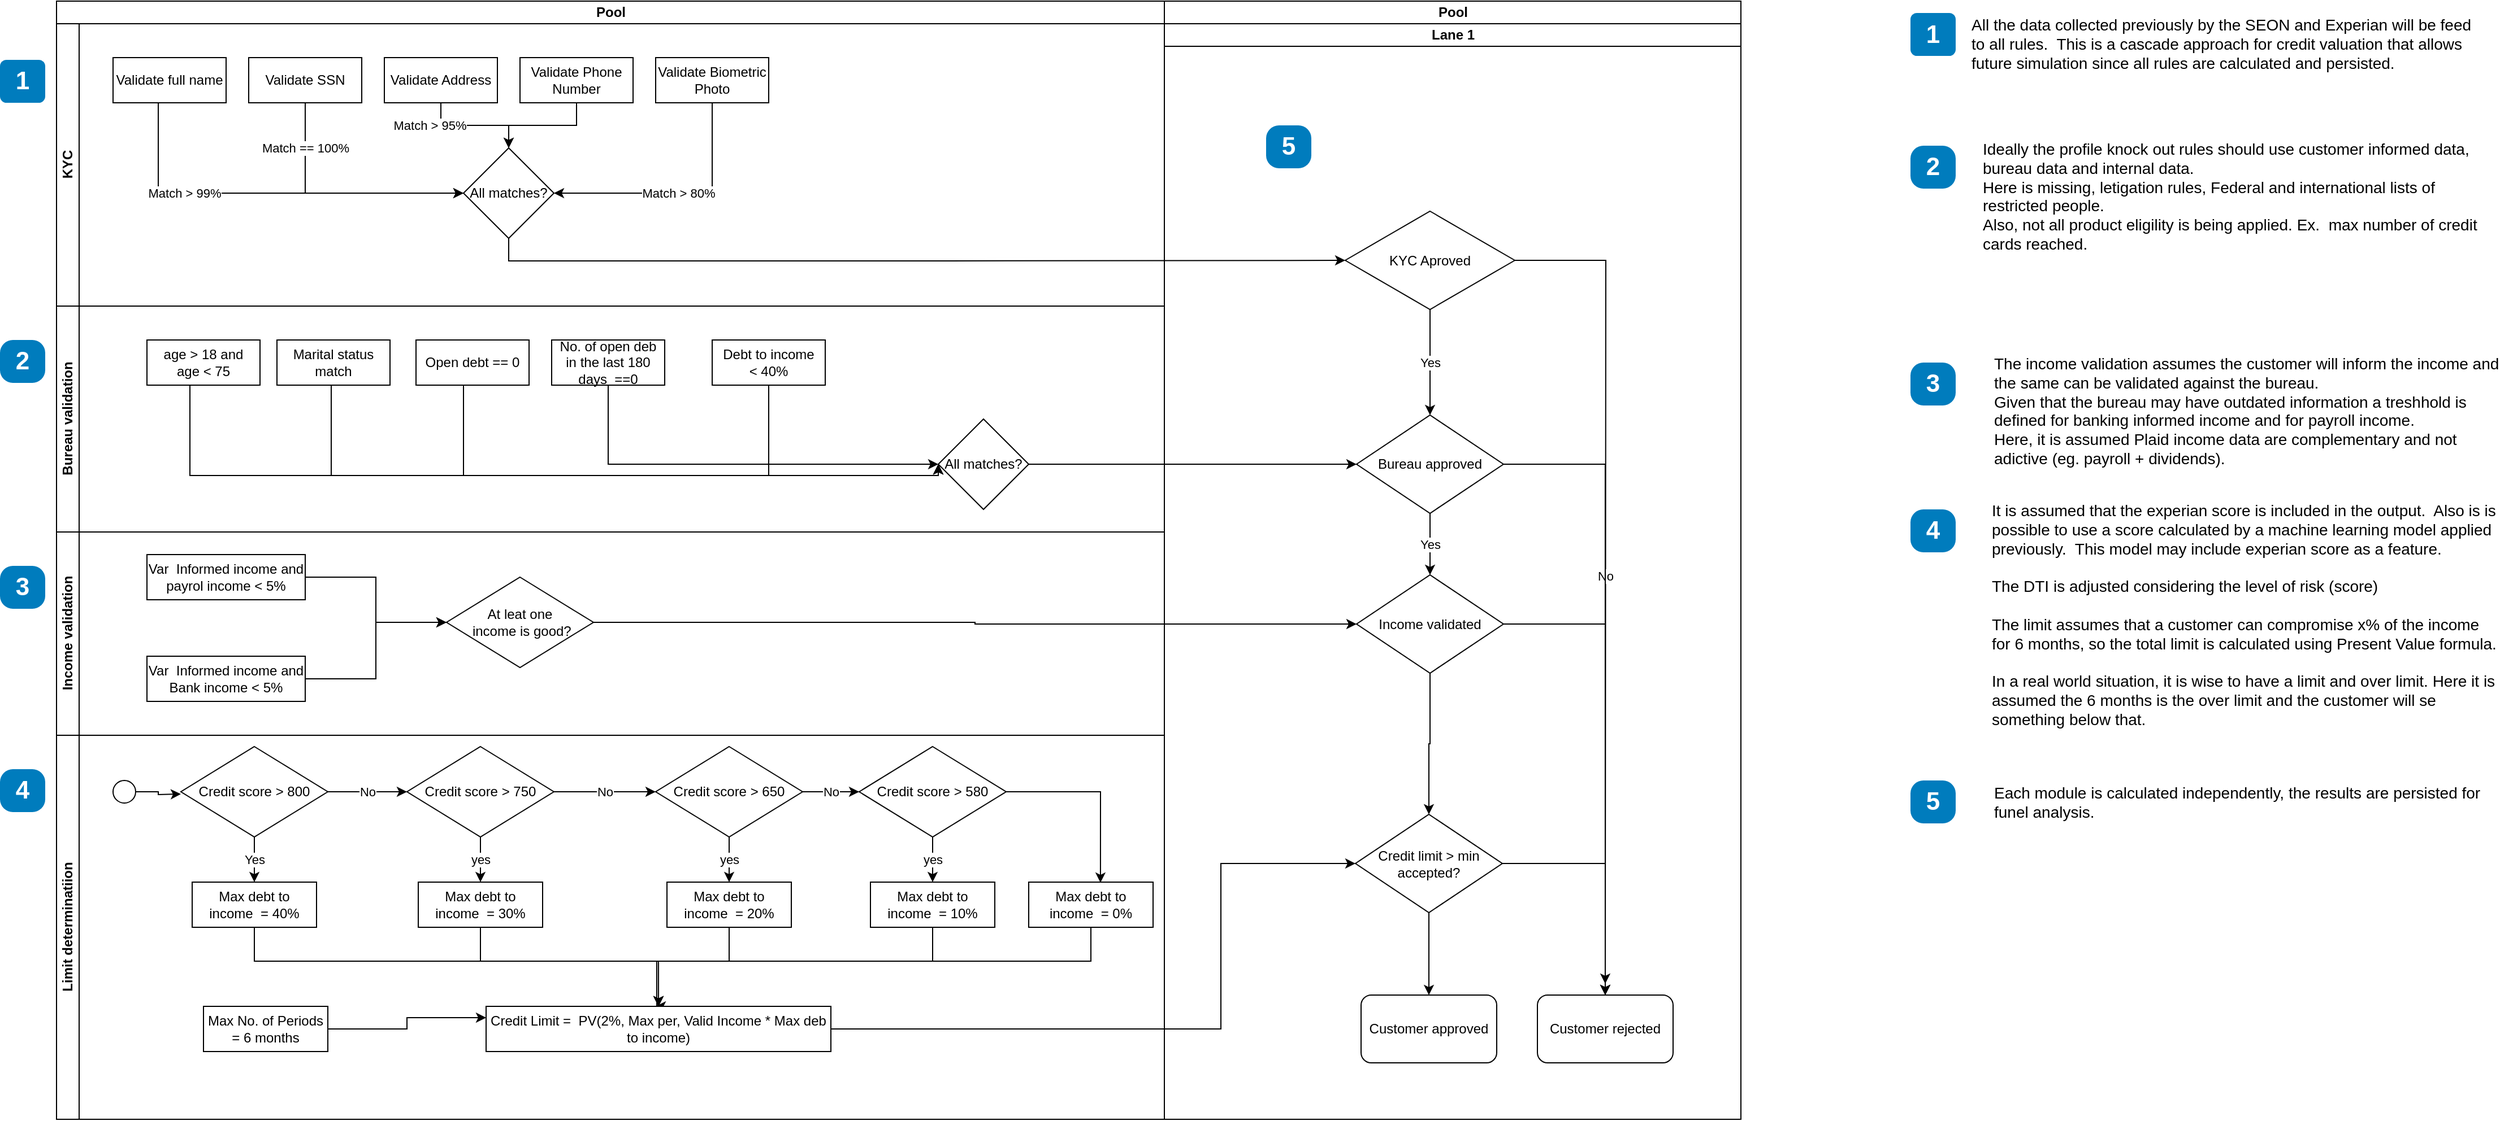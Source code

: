 <mxfile version="26.0.2">
  <diagram name="Page-1" id="2a216829-ef6e-dabb-86c1-c78162f3ba2b">
    <mxGraphModel dx="855" dy="1583" grid="1" gridSize="10" guides="1" tooltips="1" connect="1" arrows="1" fold="1" page="1" pageScale="1" pageWidth="850" pageHeight="1100" background="none" math="0" shadow="0">
      <root>
        <mxCell id="0" />
        <mxCell id="1" parent="0" />
        <mxCell id="CBSUOpEDE2gZINihwlHU-5" value="Pool" style="swimlane;childLayout=stackLayout;resizeParent=1;resizeParentMax=0;horizontal=1;startSize=20;horizontalStack=0;html=1;" vertex="1" parent="1">
          <mxGeometry x="80" y="-780" width="980" height="990" as="geometry" />
        </mxCell>
        <mxCell id="CBSUOpEDE2gZINihwlHU-6" value="KYC" style="swimlane;startSize=20;horizontal=0;html=1;" vertex="1" parent="CBSUOpEDE2gZINihwlHU-5">
          <mxGeometry y="20" width="980" height="250" as="geometry" />
        </mxCell>
        <mxCell id="CBSUOpEDE2gZINihwlHU-14" value="Match == 100%" style="edgeStyle=orthogonalEdgeStyle;rounded=0;orthogonalLoop=1;jettySize=auto;html=1;entryX=0;entryY=0.5;entryDx=0;entryDy=0;" edge="1" parent="CBSUOpEDE2gZINihwlHU-6" source="CBSUOpEDE2gZINihwlHU-9" target="CBSUOpEDE2gZINihwlHU-13">
          <mxGeometry x="-0.636" relative="1" as="geometry">
            <Array as="points">
              <mxPoint x="220" y="150" />
            </Array>
            <mxPoint as="offset" />
          </mxGeometry>
        </mxCell>
        <mxCell id="CBSUOpEDE2gZINihwlHU-9" value="Validate SSN" style="rounded=0;whiteSpace=wrap;html=1;" vertex="1" parent="CBSUOpEDE2gZINihwlHU-6">
          <mxGeometry x="170" y="30" width="100" height="40" as="geometry" />
        </mxCell>
        <mxCell id="CBSUOpEDE2gZINihwlHU-15" value="Match &amp;gt; 95%" style="edgeStyle=orthogonalEdgeStyle;rounded=0;orthogonalLoop=1;jettySize=auto;html=1;exitX=0.5;exitY=1;exitDx=0;exitDy=0;" edge="1" parent="CBSUOpEDE2gZINihwlHU-6" source="CBSUOpEDE2gZINihwlHU-10" target="CBSUOpEDE2gZINihwlHU-13">
          <mxGeometry x="-0.6" y="-10" relative="1" as="geometry">
            <mxPoint x="-10" y="-10" as="offset" />
          </mxGeometry>
        </mxCell>
        <mxCell id="CBSUOpEDE2gZINihwlHU-10" value="Validate Address" style="rounded=0;whiteSpace=wrap;html=1;" vertex="1" parent="CBSUOpEDE2gZINihwlHU-6">
          <mxGeometry x="290" y="30" width="100" height="40" as="geometry" />
        </mxCell>
        <mxCell id="CBSUOpEDE2gZINihwlHU-16" style="edgeStyle=orthogonalEdgeStyle;rounded=0;orthogonalLoop=1;jettySize=auto;html=1;entryX=0.5;entryY=0;entryDx=0;entryDy=0;exitX=0.5;exitY=1;exitDx=0;exitDy=0;" edge="1" parent="CBSUOpEDE2gZINihwlHU-6" source="CBSUOpEDE2gZINihwlHU-11" target="CBSUOpEDE2gZINihwlHU-13">
          <mxGeometry relative="1" as="geometry" />
        </mxCell>
        <mxCell id="CBSUOpEDE2gZINihwlHU-11" value="Validate Phone Number" style="rounded=0;whiteSpace=wrap;html=1;" vertex="1" parent="CBSUOpEDE2gZINihwlHU-6">
          <mxGeometry x="410" y="30" width="100" height="40" as="geometry" />
        </mxCell>
        <mxCell id="CBSUOpEDE2gZINihwlHU-17" value="Match &amp;gt; 80%" style="edgeStyle=orthogonalEdgeStyle;rounded=0;orthogonalLoop=1;jettySize=auto;html=1;entryX=1;entryY=0.5;entryDx=0;entryDy=0;exitX=0.5;exitY=1;exitDx=0;exitDy=0;" edge="1" parent="CBSUOpEDE2gZINihwlHU-6" source="CBSUOpEDE2gZINihwlHU-12" target="CBSUOpEDE2gZINihwlHU-13">
          <mxGeometry relative="1" as="geometry" />
        </mxCell>
        <mxCell id="CBSUOpEDE2gZINihwlHU-12" value="Validate Biometric&lt;br&gt;Photo" style="rounded=0;whiteSpace=wrap;html=1;" vertex="1" parent="CBSUOpEDE2gZINihwlHU-6">
          <mxGeometry x="530" y="30" width="100" height="40" as="geometry" />
        </mxCell>
        <mxCell id="CBSUOpEDE2gZINihwlHU-13" value="All matches?" style="rhombus;whiteSpace=wrap;html=1;" vertex="1" parent="CBSUOpEDE2gZINihwlHU-6">
          <mxGeometry x="360" y="110" width="80" height="80" as="geometry" />
        </mxCell>
        <mxCell id="CBSUOpEDE2gZINihwlHU-19" value="Match &amp;gt;&amp;nbsp;&lt;span style=&quot;background-color: light-dark(#ffffff, var(--ge-dark-color, #121212)); color: light-dark(rgb(0, 0, 0), rgb(255, 255, 255));&quot;&gt;99%&lt;/span&gt;" style="edgeStyle=orthogonalEdgeStyle;rounded=0;orthogonalLoop=1;jettySize=auto;html=1;entryX=0;entryY=0.5;entryDx=0;entryDy=0;" edge="1" parent="CBSUOpEDE2gZINihwlHU-6" source="CBSUOpEDE2gZINihwlHU-18" target="CBSUOpEDE2gZINihwlHU-13">
          <mxGeometry x="-0.412" relative="1" as="geometry">
            <Array as="points">
              <mxPoint x="90" y="150" />
            </Array>
            <mxPoint as="offset" />
          </mxGeometry>
        </mxCell>
        <mxCell id="CBSUOpEDE2gZINihwlHU-18" value="Validate full name" style="rounded=0;whiteSpace=wrap;html=1;" vertex="1" parent="CBSUOpEDE2gZINihwlHU-6">
          <mxGeometry x="50" y="30" width="100" height="40" as="geometry" />
        </mxCell>
        <mxCell id="CBSUOpEDE2gZINihwlHU-7" value="Bureau validation" style="swimlane;startSize=20;horizontal=0;html=1;" vertex="1" parent="CBSUOpEDE2gZINihwlHU-5">
          <mxGeometry y="270" width="980" height="200" as="geometry" />
        </mxCell>
        <mxCell id="CBSUOpEDE2gZINihwlHU-31" style="edgeStyle=orthogonalEdgeStyle;rounded=0;orthogonalLoop=1;jettySize=auto;html=1;entryX=0;entryY=0.5;entryDx=0;entryDy=0;" edge="1" parent="CBSUOpEDE2gZINihwlHU-7" source="CBSUOpEDE2gZINihwlHU-21" target="CBSUOpEDE2gZINihwlHU-28">
          <mxGeometry relative="1" as="geometry">
            <Array as="points">
              <mxPoint x="243" y="150" />
            </Array>
          </mxGeometry>
        </mxCell>
        <mxCell id="CBSUOpEDE2gZINihwlHU-21" value="Marital status match" style="rounded=0;whiteSpace=wrap;html=1;" vertex="1" parent="CBSUOpEDE2gZINihwlHU-7">
          <mxGeometry x="195" y="30" width="100" height="40" as="geometry" />
        </mxCell>
        <mxCell id="CBSUOpEDE2gZINihwlHU-32" style="edgeStyle=orthogonalEdgeStyle;rounded=0;orthogonalLoop=1;jettySize=auto;html=1;" edge="1" parent="CBSUOpEDE2gZINihwlHU-7" source="CBSUOpEDE2gZINihwlHU-23">
          <mxGeometry relative="1" as="geometry">
            <mxPoint x="780" y="140" as="targetPoint" />
            <Array as="points">
              <mxPoint x="360" y="150" />
              <mxPoint x="780" y="150" />
            </Array>
          </mxGeometry>
        </mxCell>
        <mxCell id="CBSUOpEDE2gZINihwlHU-23" value="Open debt == 0" style="rounded=0;whiteSpace=wrap;html=1;" vertex="1" parent="CBSUOpEDE2gZINihwlHU-7">
          <mxGeometry x="318" y="30" width="100" height="40" as="geometry" />
        </mxCell>
        <mxCell id="CBSUOpEDE2gZINihwlHU-24" style="edgeStyle=orthogonalEdgeStyle;rounded=0;orthogonalLoop=1;jettySize=auto;html=1;entryX=0;entryY=0.5;entryDx=0;entryDy=0;exitX=0.5;exitY=1;exitDx=0;exitDy=0;" edge="1" parent="CBSUOpEDE2gZINihwlHU-7" source="CBSUOpEDE2gZINihwlHU-25" target="CBSUOpEDE2gZINihwlHU-28">
          <mxGeometry relative="1" as="geometry" />
        </mxCell>
        <mxCell id="CBSUOpEDE2gZINihwlHU-25" value="No. of open deb in the last 180 days&amp;nbsp; ==0" style="rounded=0;whiteSpace=wrap;html=1;" vertex="1" parent="CBSUOpEDE2gZINihwlHU-7">
          <mxGeometry x="438" y="30" width="100" height="40" as="geometry" />
        </mxCell>
        <mxCell id="CBSUOpEDE2gZINihwlHU-33" style="edgeStyle=orthogonalEdgeStyle;rounded=0;orthogonalLoop=1;jettySize=auto;html=1;entryX=0;entryY=0.5;entryDx=0;entryDy=0;" edge="1" parent="CBSUOpEDE2gZINihwlHU-7" source="CBSUOpEDE2gZINihwlHU-27" target="CBSUOpEDE2gZINihwlHU-28">
          <mxGeometry relative="1" as="geometry">
            <Array as="points">
              <mxPoint x="630" y="150" />
              <mxPoint x="780" y="150" />
            </Array>
          </mxGeometry>
        </mxCell>
        <mxCell id="CBSUOpEDE2gZINihwlHU-27" value="Debt to income&lt;br&gt;&amp;lt; 40%" style="rounded=0;whiteSpace=wrap;html=1;" vertex="1" parent="CBSUOpEDE2gZINihwlHU-7">
          <mxGeometry x="580" y="30" width="100" height="40" as="geometry" />
        </mxCell>
        <mxCell id="CBSUOpEDE2gZINihwlHU-28" value="All matches?" style="rhombus;whiteSpace=wrap;html=1;" vertex="1" parent="CBSUOpEDE2gZINihwlHU-7">
          <mxGeometry x="780" y="100" width="80" height="80" as="geometry" />
        </mxCell>
        <mxCell id="CBSUOpEDE2gZINihwlHU-29" value="" style="edgeStyle=orthogonalEdgeStyle;rounded=0;orthogonalLoop=1;jettySize=auto;html=1;entryX=0;entryY=0.5;entryDx=0;entryDy=0;" edge="1" parent="CBSUOpEDE2gZINihwlHU-7" source="CBSUOpEDE2gZINihwlHU-30" target="CBSUOpEDE2gZINihwlHU-28">
          <mxGeometry x="-0.412" relative="1" as="geometry">
            <Array as="points">
              <mxPoint x="118" y="150" />
            </Array>
            <mxPoint as="offset" />
          </mxGeometry>
        </mxCell>
        <mxCell id="CBSUOpEDE2gZINihwlHU-30" value="age &amp;gt; 18 and&lt;div&gt;age &amp;lt; 75&lt;/div&gt;" style="rounded=0;whiteSpace=wrap;html=1;" vertex="1" parent="CBSUOpEDE2gZINihwlHU-7">
          <mxGeometry x="80" y="30" width="100" height="40" as="geometry" />
        </mxCell>
        <mxCell id="CBSUOpEDE2gZINihwlHU-8" value="Income validation" style="swimlane;startSize=20;horizontal=0;html=1;" vertex="1" parent="CBSUOpEDE2gZINihwlHU-5">
          <mxGeometry y="470" width="980" height="180" as="geometry" />
        </mxCell>
        <mxCell id="CBSUOpEDE2gZINihwlHU-51" style="edgeStyle=orthogonalEdgeStyle;rounded=0;orthogonalLoop=1;jettySize=auto;html=1;entryX=0;entryY=0.5;entryDx=0;entryDy=0;" edge="1" parent="CBSUOpEDE2gZINihwlHU-8" source="CBSUOpEDE2gZINihwlHU-48" target="CBSUOpEDE2gZINihwlHU-50">
          <mxGeometry relative="1" as="geometry" />
        </mxCell>
        <mxCell id="CBSUOpEDE2gZINihwlHU-48" value="Var&amp;nbsp; Informed income and payrol income &amp;lt; 5%" style="rounded=0;whiteSpace=wrap;html=1;" vertex="1" parent="CBSUOpEDE2gZINihwlHU-8">
          <mxGeometry x="80" y="20" width="140" height="40" as="geometry" />
        </mxCell>
        <mxCell id="CBSUOpEDE2gZINihwlHU-52" style="edgeStyle=orthogonalEdgeStyle;rounded=0;orthogonalLoop=1;jettySize=auto;html=1;entryX=0;entryY=0.5;entryDx=0;entryDy=0;" edge="1" parent="CBSUOpEDE2gZINihwlHU-8" source="CBSUOpEDE2gZINihwlHU-49" target="CBSUOpEDE2gZINihwlHU-50">
          <mxGeometry relative="1" as="geometry" />
        </mxCell>
        <mxCell id="CBSUOpEDE2gZINihwlHU-49" value="Var&amp;nbsp; Informed income and Bank income &amp;lt; 5%" style="rounded=0;whiteSpace=wrap;html=1;" vertex="1" parent="CBSUOpEDE2gZINihwlHU-8">
          <mxGeometry x="80" y="110" width="140" height="40" as="geometry" />
        </mxCell>
        <mxCell id="CBSUOpEDE2gZINihwlHU-50" value="At leat one&lt;br&gt;&amp;nbsp;income is good?" style="rhombus;whiteSpace=wrap;html=1;" vertex="1" parent="CBSUOpEDE2gZINihwlHU-8">
          <mxGeometry x="345" y="40" width="130" height="80" as="geometry" />
        </mxCell>
        <mxCell id="CBSUOpEDE2gZINihwlHU-54" value="Limit determinatiion" style="swimlane;startSize=20;horizontal=0;html=1;" vertex="1" parent="CBSUOpEDE2gZINihwlHU-5">
          <mxGeometry y="650" width="980" height="340" as="geometry" />
        </mxCell>
        <mxCell id="CBSUOpEDE2gZINihwlHU-55" style="edgeStyle=orthogonalEdgeStyle;rounded=0;orthogonalLoop=1;jettySize=auto;html=1;entryX=0.5;entryY=0;entryDx=0;entryDy=0;" edge="1" parent="CBSUOpEDE2gZINihwlHU-54" target="CBSUOpEDE2gZINihwlHU-59">
          <mxGeometry relative="1" as="geometry">
            <mxPoint x="220" y="40" as="sourcePoint" />
          </mxGeometry>
        </mxCell>
        <mxCell id="CBSUOpEDE2gZINihwlHU-60" value="" style="ellipse;whiteSpace=wrap;html=1;aspect=fixed;" vertex="1" parent="CBSUOpEDE2gZINihwlHU-54">
          <mxGeometry x="50" y="40" width="20" height="20" as="geometry" />
        </mxCell>
        <mxCell id="CBSUOpEDE2gZINihwlHU-65" value="Yes" style="edgeStyle=orthogonalEdgeStyle;rounded=0;orthogonalLoop=1;jettySize=auto;html=1;" edge="1" parent="CBSUOpEDE2gZINihwlHU-54" source="CBSUOpEDE2gZINihwlHU-62" target="CBSUOpEDE2gZINihwlHU-64">
          <mxGeometry relative="1" as="geometry" />
        </mxCell>
        <mxCell id="CBSUOpEDE2gZINihwlHU-67" value="No" style="edgeStyle=orthogonalEdgeStyle;rounded=0;orthogonalLoop=1;jettySize=auto;html=1;entryX=0;entryY=0.5;entryDx=0;entryDy=0;" edge="1" parent="CBSUOpEDE2gZINihwlHU-54" source="CBSUOpEDE2gZINihwlHU-62" target="CBSUOpEDE2gZINihwlHU-66">
          <mxGeometry relative="1" as="geometry" />
        </mxCell>
        <mxCell id="CBSUOpEDE2gZINihwlHU-62" value="Credit score &amp;gt; 800" style="rhombus;whiteSpace=wrap;html=1;" vertex="1" parent="CBSUOpEDE2gZINihwlHU-54">
          <mxGeometry x="110" y="10" width="130" height="80" as="geometry" />
        </mxCell>
        <mxCell id="CBSUOpEDE2gZINihwlHU-63" style="edgeStyle=orthogonalEdgeStyle;rounded=0;orthogonalLoop=1;jettySize=auto;html=1;" edge="1" parent="CBSUOpEDE2gZINihwlHU-54" source="CBSUOpEDE2gZINihwlHU-60">
          <mxGeometry relative="1" as="geometry">
            <mxPoint x="110" y="52" as="targetPoint" />
          </mxGeometry>
        </mxCell>
        <mxCell id="CBSUOpEDE2gZINihwlHU-104" style="edgeStyle=orthogonalEdgeStyle;rounded=0;orthogonalLoop=1;jettySize=auto;html=1;entryX=0.5;entryY=0;entryDx=0;entryDy=0;" edge="1" parent="CBSUOpEDE2gZINihwlHU-54" source="CBSUOpEDE2gZINihwlHU-64" target="CBSUOpEDE2gZINihwlHU-102">
          <mxGeometry relative="1" as="geometry">
            <Array as="points">
              <mxPoint x="175" y="200" />
              <mxPoint x="533" y="200" />
            </Array>
          </mxGeometry>
        </mxCell>
        <mxCell id="CBSUOpEDE2gZINihwlHU-64" value="Max debt to income&amp;nbsp; = 40%" style="rounded=0;whiteSpace=wrap;html=1;" vertex="1" parent="CBSUOpEDE2gZINihwlHU-54">
          <mxGeometry x="120" y="130" width="110" height="40" as="geometry" />
        </mxCell>
        <mxCell id="CBSUOpEDE2gZINihwlHU-69" value="yes" style="edgeStyle=orthogonalEdgeStyle;rounded=0;orthogonalLoop=1;jettySize=auto;html=1;entryX=0.5;entryY=0;entryDx=0;entryDy=0;" edge="1" parent="CBSUOpEDE2gZINihwlHU-54" source="CBSUOpEDE2gZINihwlHU-66" target="CBSUOpEDE2gZINihwlHU-68">
          <mxGeometry relative="1" as="geometry" />
        </mxCell>
        <mxCell id="CBSUOpEDE2gZINihwlHU-66" value="Credit score &amp;gt; 750" style="rhombus;whiteSpace=wrap;html=1;" vertex="1" parent="CBSUOpEDE2gZINihwlHU-54">
          <mxGeometry x="310" y="10" width="130" height="80" as="geometry" />
        </mxCell>
        <mxCell id="CBSUOpEDE2gZINihwlHU-105" style="edgeStyle=orthogonalEdgeStyle;rounded=0;orthogonalLoop=1;jettySize=auto;html=1;" edge="1" parent="CBSUOpEDE2gZINihwlHU-54" source="CBSUOpEDE2gZINihwlHU-68">
          <mxGeometry relative="1" as="geometry">
            <mxPoint x="530" y="240" as="targetPoint" />
            <Array as="points">
              <mxPoint x="375" y="200" />
              <mxPoint x="531" y="200" />
            </Array>
          </mxGeometry>
        </mxCell>
        <mxCell id="CBSUOpEDE2gZINihwlHU-68" value="Max debt to income&amp;nbsp; = 30%" style="rounded=0;whiteSpace=wrap;html=1;" vertex="1" parent="CBSUOpEDE2gZINihwlHU-54">
          <mxGeometry x="320" y="130" width="110" height="40" as="geometry" />
        </mxCell>
        <mxCell id="CBSUOpEDE2gZINihwlHU-70" value="No" style="edgeStyle=orthogonalEdgeStyle;rounded=0;orthogonalLoop=1;jettySize=auto;html=1;entryX=0;entryY=0.5;entryDx=0;entryDy=0;exitX=1;exitY=0.5;exitDx=0;exitDy=0;" edge="1" parent="CBSUOpEDE2gZINihwlHU-54" target="CBSUOpEDE2gZINihwlHU-72" source="CBSUOpEDE2gZINihwlHU-66">
          <mxGeometry relative="1" as="geometry">
            <mxPoint x="460" y="50" as="sourcePoint" />
          </mxGeometry>
        </mxCell>
        <mxCell id="CBSUOpEDE2gZINihwlHU-71" value="yes" style="edgeStyle=orthogonalEdgeStyle;rounded=0;orthogonalLoop=1;jettySize=auto;html=1;entryX=0.5;entryY=0;entryDx=0;entryDy=0;" edge="1" parent="CBSUOpEDE2gZINihwlHU-54" source="CBSUOpEDE2gZINihwlHU-72" target="CBSUOpEDE2gZINihwlHU-73">
          <mxGeometry relative="1" as="geometry" />
        </mxCell>
        <mxCell id="CBSUOpEDE2gZINihwlHU-72" value="Credit score &amp;gt; 650" style="rhombus;whiteSpace=wrap;html=1;" vertex="1" parent="CBSUOpEDE2gZINihwlHU-54">
          <mxGeometry x="530" y="10" width="130" height="80" as="geometry" />
        </mxCell>
        <mxCell id="CBSUOpEDE2gZINihwlHU-106" style="edgeStyle=orthogonalEdgeStyle;rounded=0;orthogonalLoop=1;jettySize=auto;html=1;entryX=0.5;entryY=0;entryDx=0;entryDy=0;" edge="1" parent="CBSUOpEDE2gZINihwlHU-54" source="CBSUOpEDE2gZINihwlHU-73" target="CBSUOpEDE2gZINihwlHU-102">
          <mxGeometry relative="1" as="geometry">
            <Array as="points">
              <mxPoint x="595" y="200" />
              <mxPoint x="533" y="200" />
            </Array>
          </mxGeometry>
        </mxCell>
        <mxCell id="CBSUOpEDE2gZINihwlHU-73" value="Max debt to income&amp;nbsp; = 20%" style="rounded=0;whiteSpace=wrap;html=1;" vertex="1" parent="CBSUOpEDE2gZINihwlHU-54">
          <mxGeometry x="540" y="130" width="110" height="40" as="geometry" />
        </mxCell>
        <mxCell id="CBSUOpEDE2gZINihwlHU-74" value="No" style="edgeStyle=orthogonalEdgeStyle;rounded=0;orthogonalLoop=1;jettySize=auto;html=1;entryX=0;entryY=0.5;entryDx=0;entryDy=0;exitX=1;exitY=0.5;exitDx=0;exitDy=0;" edge="1" parent="CBSUOpEDE2gZINihwlHU-54" target="CBSUOpEDE2gZINihwlHU-76" source="CBSUOpEDE2gZINihwlHU-72">
          <mxGeometry relative="1" as="geometry">
            <mxPoint x="650" y="60" as="sourcePoint" />
          </mxGeometry>
        </mxCell>
        <mxCell id="CBSUOpEDE2gZINihwlHU-75" value="yes" style="edgeStyle=orthogonalEdgeStyle;rounded=0;orthogonalLoop=1;jettySize=auto;html=1;entryX=0.5;entryY=0;entryDx=0;entryDy=0;" edge="1" parent="CBSUOpEDE2gZINihwlHU-54" source="CBSUOpEDE2gZINihwlHU-76" target="CBSUOpEDE2gZINihwlHU-77">
          <mxGeometry relative="1" as="geometry" />
        </mxCell>
        <mxCell id="CBSUOpEDE2gZINihwlHU-76" value="Credit score &amp;gt; 580" style="rhombus;whiteSpace=wrap;html=1;" vertex="1" parent="CBSUOpEDE2gZINihwlHU-54">
          <mxGeometry x="710" y="10" width="130" height="80" as="geometry" />
        </mxCell>
        <mxCell id="CBSUOpEDE2gZINihwlHU-107" style="edgeStyle=orthogonalEdgeStyle;rounded=0;orthogonalLoop=1;jettySize=auto;html=1;entryX=0.5;entryY=0;entryDx=0;entryDy=0;" edge="1" parent="CBSUOpEDE2gZINihwlHU-54" source="CBSUOpEDE2gZINihwlHU-77" target="CBSUOpEDE2gZINihwlHU-102">
          <mxGeometry relative="1" as="geometry">
            <Array as="points">
              <mxPoint x="775" y="200" />
              <mxPoint x="533" y="200" />
            </Array>
          </mxGeometry>
        </mxCell>
        <mxCell id="CBSUOpEDE2gZINihwlHU-77" value="Max debt to income&amp;nbsp; = 10%" style="rounded=0;whiteSpace=wrap;html=1;" vertex="1" parent="CBSUOpEDE2gZINihwlHU-54">
          <mxGeometry x="720" y="130" width="110" height="40" as="geometry" />
        </mxCell>
        <mxCell id="CBSUOpEDE2gZINihwlHU-108" style="edgeStyle=orthogonalEdgeStyle;rounded=0;orthogonalLoop=1;jettySize=auto;html=1;entryX=0.5;entryY=0;entryDx=0;entryDy=0;" edge="1" parent="CBSUOpEDE2gZINihwlHU-54" source="CBSUOpEDE2gZINihwlHU-78" target="CBSUOpEDE2gZINihwlHU-102">
          <mxGeometry relative="1" as="geometry">
            <Array as="points">
              <mxPoint x="915" y="200" />
              <mxPoint x="533" y="200" />
            </Array>
          </mxGeometry>
        </mxCell>
        <mxCell id="CBSUOpEDE2gZINihwlHU-78" value="Max debt to income&amp;nbsp; = 0%" style="rounded=0;whiteSpace=wrap;html=1;" vertex="1" parent="CBSUOpEDE2gZINihwlHU-54">
          <mxGeometry x="860" y="130" width="110" height="40" as="geometry" />
        </mxCell>
        <mxCell id="CBSUOpEDE2gZINihwlHU-80" style="edgeStyle=orthogonalEdgeStyle;rounded=0;orthogonalLoop=1;jettySize=auto;html=1;exitX=1;exitY=0.5;exitDx=0;exitDy=0;entryX=0.577;entryY=0.013;entryDx=0;entryDy=0;entryPerimeter=0;" edge="1" parent="CBSUOpEDE2gZINihwlHU-54" source="CBSUOpEDE2gZINihwlHU-76" target="CBSUOpEDE2gZINihwlHU-78">
          <mxGeometry relative="1" as="geometry" />
        </mxCell>
        <mxCell id="CBSUOpEDE2gZINihwlHU-102" value="Credit Limit =&amp;nbsp; PV(2%, Max per, Valid Income * Max deb to income)" style="rounded=0;whiteSpace=wrap;html=1;" vertex="1" parent="CBSUOpEDE2gZINihwlHU-54">
          <mxGeometry x="380" y="240" width="305" height="40" as="geometry" />
        </mxCell>
        <mxCell id="CBSUOpEDE2gZINihwlHU-110" style="edgeStyle=orthogonalEdgeStyle;rounded=0;orthogonalLoop=1;jettySize=auto;html=1;entryX=0;entryY=0.25;entryDx=0;entryDy=0;" edge="1" parent="CBSUOpEDE2gZINihwlHU-54" source="CBSUOpEDE2gZINihwlHU-109" target="CBSUOpEDE2gZINihwlHU-102">
          <mxGeometry relative="1" as="geometry" />
        </mxCell>
        <mxCell id="CBSUOpEDE2gZINihwlHU-109" value="Max No. of Periods = 6 months" style="rounded=0;whiteSpace=wrap;html=1;" vertex="1" parent="CBSUOpEDE2gZINihwlHU-54">
          <mxGeometry x="130" y="240" width="110" height="40" as="geometry" />
        </mxCell>
        <mxCell id="CBSUOpEDE2gZINihwlHU-142" value="Pool" style="swimlane;childLayout=stackLayout;resizeParent=1;resizeParentMax=0;startSize=20;html=1;" vertex="1" parent="1">
          <mxGeometry x="1060" y="-780" width="510" height="990" as="geometry" />
        </mxCell>
        <mxCell id="CBSUOpEDE2gZINihwlHU-143" value="Lane 1" style="swimlane;startSize=20;html=1;" vertex="1" parent="CBSUOpEDE2gZINihwlHU-142">
          <mxGeometry y="20" width="510" height="970" as="geometry" />
        </mxCell>
        <mxCell id="CBSUOpEDE2gZINihwlHU-149" value="Yes" style="edgeStyle=orthogonalEdgeStyle;rounded=0;orthogonalLoop=1;jettySize=auto;html=1;entryX=0.5;entryY=0;entryDx=0;entryDy=0;" edge="1" parent="CBSUOpEDE2gZINihwlHU-143" source="CBSUOpEDE2gZINihwlHU-146" target="CBSUOpEDE2gZINihwlHU-147">
          <mxGeometry relative="1" as="geometry" />
        </mxCell>
        <mxCell id="CBSUOpEDE2gZINihwlHU-164" value="No" style="edgeStyle=orthogonalEdgeStyle;rounded=0;orthogonalLoop=1;jettySize=auto;html=1;" edge="1" parent="CBSUOpEDE2gZINihwlHU-143" source="CBSUOpEDE2gZINihwlHU-146">
          <mxGeometry relative="1" as="geometry">
            <mxPoint x="390" y="850" as="targetPoint" />
          </mxGeometry>
        </mxCell>
        <mxCell id="CBSUOpEDE2gZINihwlHU-146" value="KYC Aproved" style="rhombus;whiteSpace=wrap;html=1;" vertex="1" parent="CBSUOpEDE2gZINihwlHU-143">
          <mxGeometry x="160" y="166" width="150" height="87" as="geometry" />
        </mxCell>
        <mxCell id="CBSUOpEDE2gZINihwlHU-154" value="Yes" style="edgeStyle=orthogonalEdgeStyle;rounded=0;orthogonalLoop=1;jettySize=auto;html=1;entryX=0.5;entryY=0;entryDx=0;entryDy=0;" edge="1" parent="CBSUOpEDE2gZINihwlHU-143" source="CBSUOpEDE2gZINihwlHU-147" target="CBSUOpEDE2gZINihwlHU-150">
          <mxGeometry relative="1" as="geometry" />
        </mxCell>
        <mxCell id="CBSUOpEDE2gZINihwlHU-163" style="edgeStyle=orthogonalEdgeStyle;rounded=0;orthogonalLoop=1;jettySize=auto;html=1;entryX=0.5;entryY=0;entryDx=0;entryDy=0;" edge="1" parent="CBSUOpEDE2gZINihwlHU-143" source="CBSUOpEDE2gZINihwlHU-147" target="CBSUOpEDE2gZINihwlHU-160">
          <mxGeometry relative="1" as="geometry" />
        </mxCell>
        <mxCell id="CBSUOpEDE2gZINihwlHU-147" value="Bureau approved" style="rhombus;whiteSpace=wrap;html=1;" vertex="1" parent="CBSUOpEDE2gZINihwlHU-143">
          <mxGeometry x="170" y="346.5" width="130" height="87" as="geometry" />
        </mxCell>
        <mxCell id="CBSUOpEDE2gZINihwlHU-156" style="edgeStyle=orthogonalEdgeStyle;rounded=0;orthogonalLoop=1;jettySize=auto;html=1;entryX=0.5;entryY=0;entryDx=0;entryDy=0;" edge="1" parent="CBSUOpEDE2gZINihwlHU-143" source="CBSUOpEDE2gZINihwlHU-150" target="CBSUOpEDE2gZINihwlHU-155">
          <mxGeometry relative="1" as="geometry" />
        </mxCell>
        <mxCell id="CBSUOpEDE2gZINihwlHU-162" style="edgeStyle=orthogonalEdgeStyle;rounded=0;orthogonalLoop=1;jettySize=auto;html=1;entryX=0.5;entryY=0;entryDx=0;entryDy=0;" edge="1" parent="CBSUOpEDE2gZINihwlHU-143" source="CBSUOpEDE2gZINihwlHU-150" target="CBSUOpEDE2gZINihwlHU-160">
          <mxGeometry relative="1" as="geometry" />
        </mxCell>
        <mxCell id="CBSUOpEDE2gZINihwlHU-150" value="Income validated" style="rhombus;whiteSpace=wrap;html=1;" vertex="1" parent="CBSUOpEDE2gZINihwlHU-143">
          <mxGeometry x="170" y="488" width="130" height="87" as="geometry" />
        </mxCell>
        <mxCell id="CBSUOpEDE2gZINihwlHU-159" style="edgeStyle=orthogonalEdgeStyle;rounded=0;orthogonalLoop=1;jettySize=auto;html=1;entryX=0.5;entryY=0;entryDx=0;entryDy=0;" edge="1" parent="CBSUOpEDE2gZINihwlHU-143" source="CBSUOpEDE2gZINihwlHU-155" target="CBSUOpEDE2gZINihwlHU-158">
          <mxGeometry relative="1" as="geometry" />
        </mxCell>
        <mxCell id="CBSUOpEDE2gZINihwlHU-161" style="edgeStyle=orthogonalEdgeStyle;rounded=0;orthogonalLoop=1;jettySize=auto;html=1;entryX=0.5;entryY=0;entryDx=0;entryDy=0;" edge="1" parent="CBSUOpEDE2gZINihwlHU-143" source="CBSUOpEDE2gZINihwlHU-155" target="CBSUOpEDE2gZINihwlHU-160">
          <mxGeometry relative="1" as="geometry" />
        </mxCell>
        <mxCell id="CBSUOpEDE2gZINihwlHU-155" value="Credit limit &amp;gt; min accepted?" style="rhombus;whiteSpace=wrap;html=1;" vertex="1" parent="CBSUOpEDE2gZINihwlHU-143">
          <mxGeometry x="169" y="700" width="130" height="87" as="geometry" />
        </mxCell>
        <mxCell id="CBSUOpEDE2gZINihwlHU-158" value="Customer approved" style="rounded=1;whiteSpace=wrap;html=1;" vertex="1" parent="CBSUOpEDE2gZINihwlHU-143">
          <mxGeometry x="174" y="860" width="120" height="60" as="geometry" />
        </mxCell>
        <mxCell id="CBSUOpEDE2gZINihwlHU-160" value="Customer rejected" style="rounded=1;whiteSpace=wrap;html=1;" vertex="1" parent="CBSUOpEDE2gZINihwlHU-143">
          <mxGeometry x="330" y="860" width="120" height="60" as="geometry" />
        </mxCell>
        <mxCell id="CBSUOpEDE2gZINihwlHU-175" value="5" style="rounded=1;whiteSpace=wrap;html=1;fillColor=#007CBD;strokeColor=none;fontColor=#FFFFFF;fontStyle=1;fontSize=22;labelBackgroundColor=none;arcSize=30;" vertex="1" parent="CBSUOpEDE2gZINihwlHU-143">
          <mxGeometry x="90" y="90" width="40" height="38" as="geometry" />
        </mxCell>
        <mxCell id="CBSUOpEDE2gZINihwlHU-141" style="edgeStyle=orthogonalEdgeStyle;rounded=0;orthogonalLoop=1;jettySize=auto;html=1;exitX=0.5;exitY=1;exitDx=0;exitDy=0;entryX=0;entryY=0.5;entryDx=0;entryDy=0;" edge="1" parent="1" source="CBSUOpEDE2gZINihwlHU-13" target="CBSUOpEDE2gZINihwlHU-146">
          <mxGeometry relative="1" as="geometry">
            <mxPoint x="910" y="-580" as="targetPoint" />
          </mxGeometry>
        </mxCell>
        <mxCell id="CBSUOpEDE2gZINihwlHU-148" style="edgeStyle=orthogonalEdgeStyle;rounded=0;orthogonalLoop=1;jettySize=auto;html=1;exitX=1;exitY=0.5;exitDx=0;exitDy=0;entryX=0;entryY=0.5;entryDx=0;entryDy=0;" edge="1" parent="1" source="CBSUOpEDE2gZINihwlHU-28" target="CBSUOpEDE2gZINihwlHU-147">
          <mxGeometry relative="1" as="geometry" />
        </mxCell>
        <mxCell id="CBSUOpEDE2gZINihwlHU-153" style="edgeStyle=orthogonalEdgeStyle;rounded=0;orthogonalLoop=1;jettySize=auto;html=1;entryX=0;entryY=0.5;entryDx=0;entryDy=0;" edge="1" parent="1" source="CBSUOpEDE2gZINihwlHU-50" target="CBSUOpEDE2gZINihwlHU-150">
          <mxGeometry relative="1" as="geometry" />
        </mxCell>
        <mxCell id="CBSUOpEDE2gZINihwlHU-157" style="edgeStyle=orthogonalEdgeStyle;rounded=0;orthogonalLoop=1;jettySize=auto;html=1;entryX=0;entryY=0.5;entryDx=0;entryDy=0;" edge="1" parent="1" source="CBSUOpEDE2gZINihwlHU-102" target="CBSUOpEDE2gZINihwlHU-155">
          <mxGeometry relative="1" as="geometry">
            <Array as="points">
              <mxPoint x="1110" y="130" />
              <mxPoint x="1110" y="-16" />
            </Array>
          </mxGeometry>
        </mxCell>
        <mxCell id="CBSUOpEDE2gZINihwlHU-165" value="1" style="rounded=1;whiteSpace=wrap;html=1;fillColor=#007CBD;strokeColor=none;fontColor=#FFFFFF;fontStyle=1;fontSize=22;labelBackgroundColor=none;" vertex="1" parent="1">
          <mxGeometry x="1720" y="-769.5" width="40" height="38" as="geometry" />
        </mxCell>
        <mxCell id="CBSUOpEDE2gZINihwlHU-166" value="&lt;span&gt;All the data collected previously by the SEON and Experian will be feed to all rules.&amp;nbsp; This is a cascade approach for credit valuation that allows future simulation since all rules are calculated and persisted.&lt;/span&gt;" style="text;html=1;align=left;verticalAlign=top;spacingTop=-4;fontSize=14;labelBackgroundColor=none;whiteSpace=wrap;" vertex="1" parent="1">
          <mxGeometry x="1771.5" y="-770" width="449" height="80" as="geometry" />
        </mxCell>
        <mxCell id="CBSUOpEDE2gZINihwlHU-167" value="1" style="rounded=1;whiteSpace=wrap;html=1;fillColor=#007CBD;strokeColor=none;fontColor=#FFFFFF;fontStyle=1;fontSize=22;labelBackgroundColor=none;" vertex="1" parent="1">
          <mxGeometry x="30" y="-728" width="40" height="38" as="geometry" />
        </mxCell>
        <mxCell id="CBSUOpEDE2gZINihwlHU-168" value="2" style="rounded=1;whiteSpace=wrap;html=1;fillColor=#007CBD;strokeColor=none;fontColor=#FFFFFF;fontStyle=1;fontSize=22;labelBackgroundColor=none;arcSize=30;" vertex="1" parent="1">
          <mxGeometry x="1720" y="-652" width="40" height="38" as="geometry" />
        </mxCell>
        <mxCell id="CBSUOpEDE2gZINihwlHU-169" value="&lt;span&gt;Ideally the profile knock out rules should use customer informed data, bureau data and internal data.&lt;br&gt;Here is missing, letigation rules, Federal and international lists of restricted people.&lt;br&gt;Also, not all product eligility is being applied. Ex.&amp;nbsp; max number of credit cards reached.&lt;/span&gt;" style="text;html=1;align=left;verticalAlign=top;spacingTop=-4;fontSize=14;labelBackgroundColor=none;whiteSpace=wrap;" vertex="1" parent="1">
          <mxGeometry x="1781.5" y="-660" width="448.5" height="130" as="geometry" />
        </mxCell>
        <mxCell id="CBSUOpEDE2gZINihwlHU-170" value="2" style="rounded=1;whiteSpace=wrap;html=1;fillColor=#007CBD;strokeColor=none;fontColor=#FFFFFF;fontStyle=1;fontSize=22;labelBackgroundColor=none;arcSize=30;" vertex="1" parent="1">
          <mxGeometry x="30" y="-480" width="40" height="38" as="geometry" />
        </mxCell>
        <mxCell id="CBSUOpEDE2gZINihwlHU-172" value="3" style="rounded=1;whiteSpace=wrap;html=1;fillColor=#007CBD;strokeColor=none;fontColor=#FFFFFF;fontStyle=1;fontSize=22;labelBackgroundColor=none;arcSize=30;" vertex="1" parent="1">
          <mxGeometry x="30" y="-280" width="40" height="38" as="geometry" />
        </mxCell>
        <mxCell id="CBSUOpEDE2gZINihwlHU-173" value="3" style="rounded=1;whiteSpace=wrap;html=1;fillColor=#007CBD;strokeColor=none;fontColor=#FFFFFF;fontStyle=1;fontSize=22;labelBackgroundColor=none;arcSize=30;" vertex="1" parent="1">
          <mxGeometry x="1720" y="-460" width="40" height="38" as="geometry" />
        </mxCell>
        <mxCell id="CBSUOpEDE2gZINihwlHU-174" value="4" style="rounded=1;whiteSpace=wrap;html=1;fillColor=#007CBD;strokeColor=none;fontColor=#FFFFFF;fontStyle=1;fontSize=22;labelBackgroundColor=none;arcSize=30;" vertex="1" parent="1">
          <mxGeometry x="30" y="-100" width="40" height="38" as="geometry" />
        </mxCell>
        <mxCell id="CBSUOpEDE2gZINihwlHU-176" value="The income validation assumes the customer will inform the income and the same can be validated against the bureau.&lt;br&gt;Given that the bureau may have outdated information a treshhold is defined for banking informed income and for payroll income.&lt;br&gt;Here, it is assumed Plaid income data are complementary and not adictive (eg. payroll + dividends)." style="text;html=1;align=left;verticalAlign=top;spacingTop=-4;fontSize=14;labelBackgroundColor=none;whiteSpace=wrap;" vertex="1" parent="1">
          <mxGeometry x="1791.5" y="-470" width="448.5" height="130" as="geometry" />
        </mxCell>
        <mxCell id="CBSUOpEDE2gZINihwlHU-177" value="4" style="rounded=1;whiteSpace=wrap;html=1;fillColor=#007CBD;strokeColor=none;fontColor=#FFFFFF;fontStyle=1;fontSize=22;labelBackgroundColor=none;arcSize=30;" vertex="1" parent="1">
          <mxGeometry x="1720" y="-330" width="40" height="38" as="geometry" />
        </mxCell>
        <mxCell id="CBSUOpEDE2gZINihwlHU-178" value="It is assumed that the experian score is included in the output.&amp;nbsp; Also is is possible to use a score calculated by a machine learning model applied previously.&amp;nbsp; This model may include experian score as a feature.&lt;br&gt;&lt;br&gt;The DTI is adjusted considering the level of risk (score)&lt;br&gt;&lt;div&gt;&lt;br&gt;The limit assumes that a customer can compromise x% of the income for 6 months, so the total limit is calculated using Present Value formula.&lt;/div&gt;&lt;div&gt;&lt;br&gt;&lt;/div&gt;&lt;div&gt;In a real world situation, it is wise to have a limit and over limit. Here it is assumed the 6 months is the over limit and the customer will se something below that.&lt;/div&gt;&lt;div&gt;&lt;br&gt;&lt;/div&gt;" style="text;html=1;align=left;verticalAlign=top;spacingTop=-4;fontSize=14;labelBackgroundColor=none;whiteSpace=wrap;" vertex="1" parent="1">
          <mxGeometry x="1790" y="-340" width="450" height="200" as="geometry" />
        </mxCell>
        <mxCell id="CBSUOpEDE2gZINihwlHU-179" value="5" style="rounded=1;whiteSpace=wrap;html=1;fillColor=#007CBD;strokeColor=none;fontColor=#FFFFFF;fontStyle=1;fontSize=22;labelBackgroundColor=none;arcSize=30;" vertex="1" parent="1">
          <mxGeometry x="1720" y="-90" width="40" height="38" as="geometry" />
        </mxCell>
        <mxCell id="CBSUOpEDE2gZINihwlHU-180" value="Each module is calculated independently, the results are persisted for funel analysis." style="text;html=1;align=left;verticalAlign=top;spacingTop=-4;fontSize=14;labelBackgroundColor=none;whiteSpace=wrap;" vertex="1" parent="1">
          <mxGeometry x="1791.5" y="-90" width="448.5" height="130" as="geometry" />
        </mxCell>
      </root>
    </mxGraphModel>
  </diagram>
</mxfile>
